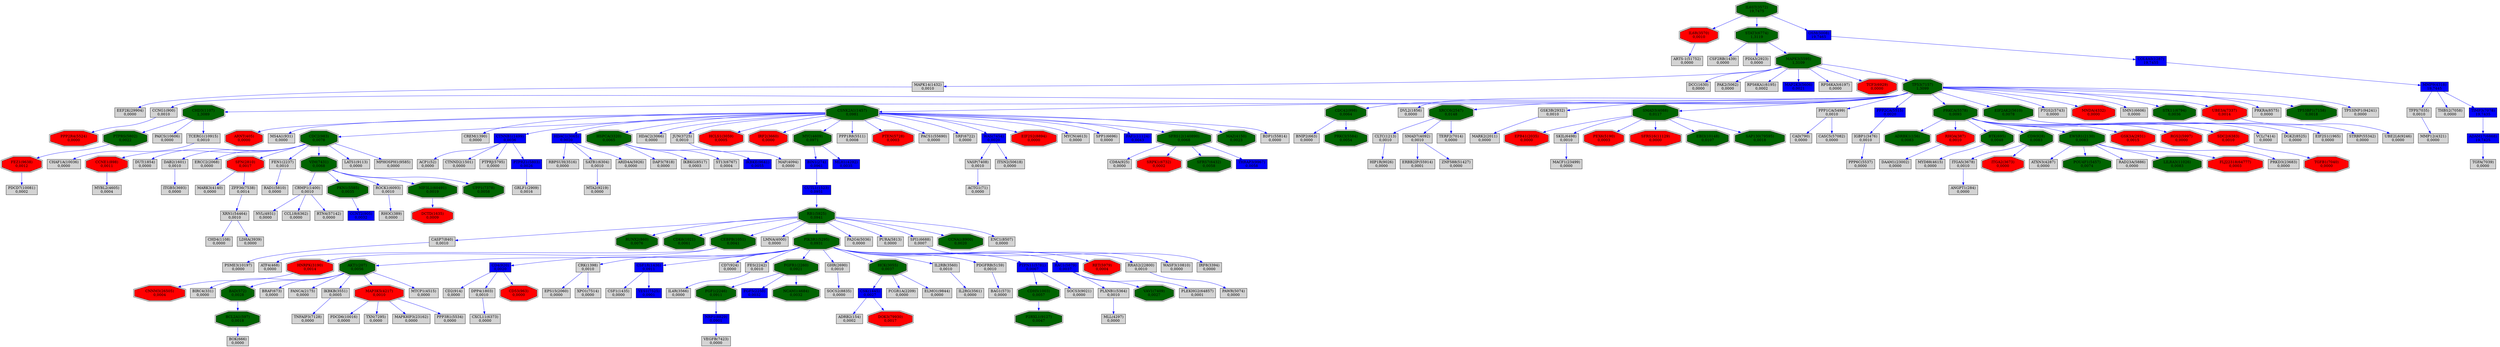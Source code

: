digraph tmp_ans4 {
N_0 [shape = box, style = filled, fillcolor = lightgray, label = "ACTG1(71)\n0,0000"];
N_1 [shape = box, style = filled, fillcolor = lightgray, label = "ADRB2(154)\n0,0002"];
N_2 [shape = doubleoctagon, style = filled, fillcolor = darkgreen, label = "ADRBK1(156)\n0,0083"];
N_3 [shape = doubleoctagon, style = filled, fillcolor = darkgreen, label = "AKT1(207)\n0,0056"];
N_4 [shape = box, style = filled, fillcolor = blue, label = "BIN1(274)\n0,0961"];
N_5 [shape = box, style = filled, fillcolor = lightgray, label = "ANGPT1(284)\n0,0000"];
N_6 [shape = box, style = filled, fillcolor = lightgray, label = "BIRC4(331)\n0,0000"];
N_7 [shape = doubleoctagon, style = filled, fillcolor = red, label = "RHOA(387)\n0,0010"];
N_8 [shape = box, style = filled, fillcolor = lightgray, label = "RHOC(389)\n0,0000"];
N_9 [shape = doubleoctagon, style = filled, fillcolor = red, label = "ARNT(405)\n0,0000"];
N_10 [shape = box, style = filled, fillcolor = lightgray, label = "BAG1(573)\n0,0000"];
N_11 [shape = doubleoctagon, style = filled, fillcolor = darkgreen, label = "BAD(572)\n0,0028"];
N_12 [shape = doubleoctagon, style = filled, fillcolor = darkgreen, label = "BCL2A1(597)\n0,0018"];
N_13 [shape = box, style = filled, fillcolor = lightgray, label = "BNIP2(663)\n0,0000"];
N_14 [shape = box, style = filled, fillcolor = lightgray, label = "BRAF(673)\n0,0000"];
N_15 [shape = doubleoctagon, style = filled, fillcolor = darkgreen, label = "BTK(695)\n0,0048"];
N_16 [shape = box, style = filled, fillcolor = lightgray, label = "CAD(790)\n0,0000"];
N_17 [shape = box, style = filled, fillcolor = lightgray, label = "CASP7(840)\n0,0010"];
N_18 [shape = doubleoctagon, style = filled, fillcolor = darkgreen, label = "RUNX2(860)\n0,0076"];
N_19 [shape = box, style = filled, fillcolor = lightgray, label = "CD2(914)\n0,0000"];
N_20 [shape = box, style = filled, fillcolor = blue, label = "CD4(920)\n0,0020"];
N_21 [shape = box, style = filled, fillcolor = lightgray, label = "CD8A(925)\n0,0000"];
N_22 [shape = doubleoctagon, style = filled, fillcolor = darkgreen, label = "CD9(928)\n0,0083"];
N_23 [shape = box, style = filled, fillcolor = lightgray, label = "MS4A1(931)\n0,0000"];
N_24 [shape = doubleoctagon, style = filled, fillcolor = red, label = "CCNE1(898)\n0,0011"];
N_25 [shape = doubleoctagon, style = filled, fillcolor = darkgreen, label = "CDC2(983)\n0,0078"];
N_26 [shape = box, style = filled, fillcolor = lightgray, label = "CCNG1(900)\n0,0010"];
N_27 [shape = doubleoctagon, style = filled, fillcolor = darkgreen, label = "CDK6(1021)\n0,0061"];
N_28 [shape = box, style = filled, fillcolor = blue, label = "CCNT2(905)\n0,0032"];
N_29 [shape = doubleoctagon, style = filled, fillcolor = darkgreen, label = "CEBPB(1051)\n0,0041"];
N_30 [shape = box, style = filled, fillcolor = lightgray, label = "ATF4(468)\n0,0000"];
N_31 [shape = doubleoctagon, style = filled, fillcolor = darkgreen, label = "CHD3(1107)\n1,3089"];
N_32 [shape = box, style = filled, fillcolor = lightgray, label = "CLTC(1213)\n0,0010"];
N_33 [shape = box, style = filled, fillcolor = lightgray, label = "CREM(1390)\n0,0000"];
N_34 [shape = box, style = filled, fillcolor = lightgray, label = "CRK(1398)\n0,0010"];
N_35 [shape = box, style = filled, fillcolor = lightgray, label = "CSF1(1435)\n0,0000"];
N_36 [shape = box, style = filled, fillcolor = blue, label = "CSF1R(1436)\n0,0911"];
N_37 [shape = box, style = filled, fillcolor = lightgray, label = "CSF2RB(1439)\n0,0000"];
N_38 [shape = box, style = filled, fillcolor = blue, label = "CSK(1445)\n0,0027"];
N_39 [shape = doubleoctagon, style = filled, fillcolor = darkgreen, label = "CDH5(1003)\n0,0057"];
N_40 [shape = doubleoctagon, style = filled, fillcolor = darkgreen, label = "CSNK2A1(1457)\n0,0981"];
N_41 [shape = box, style = filled, fillcolor = lightgray, label = "MAPK14(1432)\n0,0010"];
N_42 [shape = doubleoctagon, style = filled, fillcolor = darkgreen, label = "CDC42(998)\n0,0064"];
N_43 [shape = box, style = filled, fillcolor = lightgray, label = "ACP1(52)\n0,0000"];
N_44 [shape = box, style = filled, fillcolor = blue, label = "CTNNB1(1499)\n0,0036"];
N_45 [shape = box, style = filled, fillcolor = lightgray, label = "CTNND2(1501)\n0,0000"];
N_46 [shape = box, style = filled, fillcolor = lightgray, label = "CD7(924)\n0,0000"];
N_47 [shape = box, style = filled, fillcolor = blue, label = "COL4A5(1287)\n19,7455"];
N_48 [shape = doubleoctagon, style = filled, fillcolor = red, label = "DCTD(1635)\n0,0009"];
N_49 [shape = box, style = filled, fillcolor = lightgray, label = "DPP4(1803)\n0,0010"];
N_50 [shape = box, style = filled, fillcolor = lightgray, label = "CRMP1(1400)\n0,0010"];
N_51 [shape = box, style = filled, fillcolor = lightgray, label = "DUT(1854)\n0,0000"];
N_52 [shape = box, style = filled, fillcolor = lightgray, label = "DVL2(1856)\n0,0000"];
N_53 [shape = box, style = filled, fillcolor = lightgray, label = "DAB2(1601)\n0,0010"];
N_54 [shape = box, style = filled, fillcolor = lightgray, label = "EIF2S1(1965)\n0,0000"];
N_55 [shape = box, style = filled, fillcolor = lightgray, label = "CHD4(1108)\n0,0000"];
N_56 [shape = doubleoctagon, style = filled, fillcolor = red, label = "EPB41(2035)\n0,0000"];
N_57 [shape = box, style = filled, fillcolor = lightgray, label = "EPS15(2060)\n0,0000"];
N_58 [shape = box, style = filled, fillcolor = lightgray, label = "ERCC2(2068)\n0,0000"];
N_59 [shape = doubleoctagon, style = filled, fillcolor = darkgreen, label = "EWSR1(2130)\n0,0083"];
N_60 [shape = box, style = filled, fillcolor = lightgray, label = "FANCA(2175)\n0,0000"];
N_61 [shape = box, style = filled, fillcolor = lightgray, label = "FCGR1A(2209)\n0,0000"];
N_62 [shape = box, style = filled, fillcolor = lightgray, label = "FES(2242)\n0,0010"];
N_63 [shape = doubleoctagon, style = filled, fillcolor = darkgreen, label = "FGF1(2246)\n0,0911"];
N_64 [shape = doubleoctagon, style = filled, fillcolor = darkgreen, label = "FGFR1(2260)\n0,0921"];
N_65 [shape = box, style = filled, fillcolor = blue, label = "FGF5(2250)\n0,0032"];
N_66 [shape = doubleoctagon, style = filled, fillcolor = darkgreen, label = "XRCC6(2547)\n0,0148"];
N_67 [shape = doubleoctagon, style = filled, fillcolor = red, label = "CD53(963)\n0,0000"];
N_68 [shape = box, style = filled, fillcolor = lightgray, label = "GHR(2690)\n0,0010"];
N_69 [shape = doubleoctagon, style = filled, fillcolor = red, label = "SFN(2810)\n0,0017"];
N_70 [shape = box, style = filled, fillcolor = lightgray, label = "MARK2(2011)\n0,0000"];
N_71 [shape = box, style = filled, fillcolor = lightgray, label = "GSK3B(2932)\n0,0010"];
N_72 [shape = box, style = filled, fillcolor = lightgray, label = "PDIA3(2923)\n0,0000"];
N_73 [shape = doubleoctagon, style = filled, fillcolor = darkgreen, label = "HCK(3055)\n0,0037"];
N_74 [shape = box, style = filled, fillcolor = blue, label = "HDAC1(3065)\n0,0020"];
N_75 [shape = box, style = filled, fillcolor = blue, label = "CUTL1(1523)\n0,0951"];
N_76 [shape = box, style = filled, fillcolor = lightgray, label = "FEN1(2237)\n0,0010"];
N_77 [shape = doubleoctagon, style = filled, fillcolor = red, label = "HNRPK(3190)\n0,0014"];
N_78 [shape = doubleoctagon, style = filled, fillcolor = red, label = "GSK3A(2931)\n0,0015"];
N_79 [shape = doubleoctagon, style = filled, fillcolor = darkgreen, label = "HSPCA(3320)\n0,0065"];
N_80 [shape = box, style = filled, fillcolor = lightgray, label = "HDAC2(3066)\n0,0000"];
N_81 [shape = box, style = filled, fillcolor = lightgray, label = "IKBKB(3551)\n0,0005"];
N_82 [shape = box, style = filled, fillcolor = lightgray, label = "IL2RB(3560)\n0,0010"];
N_83 [shape = box, style = filled, fillcolor = lightgray, label = "IL2RG(3561)\n0,0000"];
N_84 [shape = doubleoctagon, style = filled, fillcolor = red, label = "IL6R(3570)\n0,0010"];
N_85 [shape = doubleoctagon, style = filled, fillcolor = darkgreen, label = "IL6ST(3572)\n19,7475"];
N_86 [shape = box, style = filled, fillcolor = lightgray, label = "IL4R(3566)\n0,0000"];
N_87 [shape = box, style = filled, fillcolor = lightgray, label = "IRF8(3394)\n0,0000"];
N_88 [shape = box, style = filled, fillcolor = lightgray, label = "ITGA5(3678)\n0,0010"];
N_89 [shape = doubleoctagon, style = filled, fillcolor = red, label = "ITGA2(3673)\n0,0000"];
N_90 [shape = box, style = filled, fillcolor = lightgray, label = "ITGB5(3693)\n0,0000"];
N_91 [shape = box, style = filled, fillcolor = lightgray, label = "JUN(3725)\n0,0010"];
N_92 [shape = box, style = filled, fillcolor = lightgray, label = "LDHA(3939)\n0,0000"];
N_93 [shape = box, style = filled, fillcolor = lightgray, label = "LMNA(4000)\n0,0000"];
N_94 [shape = doubleoctagon, style = filled, fillcolor = red, label = "HCLS1(3059)\n0,0005"];
N_95 [shape = doubleoctagon, style = filled, fillcolor = darkgreen, label = "SMAD3(4088)\n0,0117"];
N_96 [shape = box, style = filled, fillcolor = lightgray, label = "SMAD7(4092)\n0,0010"];
N_97 [shape = box, style = filled, fillcolor = lightgray, label = "MAF(4094)\n0,0000"];
N_98 [shape = box, style = filled, fillcolor = lightgray, label = "DCC(1630)\n0,0000"];
N_99 [shape = box, style = filled, fillcolor = lightgray, label = "BOK(666)\n0,0000"];
N_100 [shape = doubleoctagon, style = filled, fillcolor = red, label = "MAP3K5(4217)\n0,0010"];
N_101 [shape = box, style = filled, fillcolor = lightgray, label = "IGBP1(3476)\n0,0010"];
N_102 [shape = box, style = filled, fillcolor = lightgray, label = "MLL(4297)\n0,0000"];
N_103 [shape = box, style = filled, fillcolor = blue, label = "MMP9(4318)\n19,7445"];
N_104 [shape = box, style = filled, fillcolor = blue, label = "MLH1(4292)\n0,0035"];
N_105 [shape = box, style = filled, fillcolor = lightgray, label = "MYBL2(4605)\n0,0004"];
N_106 [shape = box, style = filled, fillcolor = lightgray, label = "MYD88(4615)\n0,0000"];
N_107 [shape = doubleoctagon, style = filled, fillcolor = darkgreen, label = "NCAM1(4684)\n0,0032"];
N_108 [shape = doubleoctagon, style = filled, fillcolor = red, label = "IRF2(3660)\n0,0000"];
N_109 [shape = doubleoctagon, style = filled, fillcolor = darkgreen, label = "MYC(4609)\n0,0971"];
N_110 [shape = box, style = filled, fillcolor = lightgray, label = "RBPSUH(3516)\n0,0000"];
N_111 [shape = box, style = filled, fillcolor = lightgray, label = "PAK2(5062)\n0,0000"];
N_112 [shape = box, style = filled, fillcolor = lightgray, label = "PAWR(5074)\n0,0000"];
N_113 [shape = box, style = filled, fillcolor = lightgray, label = "PDGFRB(5159)\n0,0010"];
N_114 [shape = doubleoctagon, style = filled, fillcolor = darkgreen, label = "PIK3R1(5295)\n0,0931"];
N_115 [shape = box, style = filled, fillcolor = lightgray, label = "MARK3(4140)\n0,0000"];
N_116 [shape = box, style = filled, fillcolor = lightgray, label = "MMP12(4321)\n0,0000"];
N_117 [shape = box, style = filled, fillcolor = lightgray, label = "PPP1CA(5499)\n0,0010"];
N_118 [shape = box, style = filled, fillcolor = blue, label = "PPP2CA(5515)\n0,0020"];
N_119 [shape = box, style = filled, fillcolor = lightgray, label = "PPP1R8(5511)\n0,0008"];
N_120 [shape = doubleoctagon, style = filled, fillcolor = darkgreen, label = "PRKCA(5578)\n0,0093"];
N_121 [shape = box, style = filled, fillcolor = lightgray, label = "PA2G4(5036)\n0,0000"];
N_122 [shape = doubleoctagon, style = filled, fillcolor = darkgreen, label = "PKN1(5585)\n0,0035"];
N_123 [shape = doubleoctagon, style = filled, fillcolor = darkgreen, label = "MAPK3(5595)\n1,3109"];
N_124 [shape = doubleoctagon, style = filled, fillcolor = darkgreen, label = "PRKCI(5584)\n0,0054"];
N_125 [shape = doubleoctagon, style = filled, fillcolor = darkgreen, label = "EIF2AK2(5610)\n0,0078"];
N_126 [shape = box, style = filled, fillcolor = lightgray, label = "ATXN3(4287)\n0,0000"];
N_127 [shape = box, style = filled, fillcolor = lightgray, label = "PTGS2(5743)\n0,0000"];
N_128 [shape = box, style = filled, fillcolor = lightgray, label = "GRLF1(2909)\n0,0016"];
N_129 [shape = box, style = filled, fillcolor = lightgray, label = "PURA(5813)\n0,0000"];
N_130 [shape = box, style = filled, fillcolor = blue, label = "PTPN11(5781)\n0,0067"];
N_131 [shape = doubleoctagon, style = filled, fillcolor = red, label = "PTEN(5728)\n0,0003"];
N_132 [shape = box, style = filled, fillcolor = blue, label = "RAC1(5879)\n0,0037"];
N_133 [shape = box, style = filled, fillcolor = lightgray, label = "PLXNB1(5364)\n0,0010"];
N_134 [shape = box, style = filled, fillcolor = lightgray, label = "RAD1(5810)\n0,0000"];
N_135 [shape = doubleoctagon, style = filled, fillcolor = darkgreen, label = "RB1(5925)\n0,0941"];
N_136 [shape = doubleoctagon, style = filled, fillcolor = red, label = "MNDA(4332)\n0,0000"];
N_137 [shape = doubleoctagon, style = filled, fillcolor = red, label = "RET(5979)\n0,0004"];
N_138 [shape = doubleoctagon, style = filled, fillcolor = darkgreen, label = "POU4F1(5457)\n0,0074"];
N_139 [shape = box, style = filled, fillcolor = lightgray, label = "ROCK1(6093)\n0,0010"];
N_140 [shape = box, style = filled, fillcolor = lightgray, label = "NVL(4931)\n0,0000"];
N_141 [shape = box, style = filled, fillcolor = lightgray, label = "RAD23A(5886)\n0,0000"];
N_142 [shape = box, style = filled, fillcolor = lightgray, label = "RPS6KA1(6195)\n0,0002"];
N_143 [shape = box, style = filled, fillcolor = blue, label = "MAP2K3(5606)\n0,0021"];
N_144 [shape = box, style = filled, fillcolor = lightgray, label = "SATB1(6304)\n0,0010"];
N_145 [shape = doubleoctagon, style = filled, fillcolor = red, label = "RGS2(5997)\n0,0000"];
N_146 [shape = box, style = filled, fillcolor = lightgray, label = "PACS1(55690)\n0,0000"];
N_147 [shape = box, style = filled, fillcolor = lightgray, label = "PTPRJ(5795)\n0,0000"];
N_148 [shape = doubleoctagon, style = filled, fillcolor = red, label = "SDC2(6383)\n0,0010"];
N_149 [shape = box, style = filled, fillcolor = lightgray, label = "SKIL(6498)\n0,0010"];
N_150 [shape = box, style = filled, fillcolor = lightgray, label = "SMN1(6606)\n0,0000"];
N_151 [shape = box, style = filled, fillcolor = lightgray, label = "SPI1(6688)\n0,0007"];
N_152 [shape = box, style = filled, fillcolor = lightgray, label = "SRF(6722)\n0,0000"];
N_153 [shape = doubleoctagon, style = filled, fillcolor = red, label = "SRPK1(6732)\n0,0002"];
N_154 [shape = doubleoctagon, style = filled, fillcolor = darkgreen, label = "STAT3(6774)\n1,3119"];
N_155 [shape = box, style = filled, fillcolor = lightgray, label = "RPS6KA3(6197)\n0,0000"];
N_156 [shape = doubleoctagon, style = filled, fillcolor = darkgreen, label = "STK11(6794)\n0,0036"];
N_157 [shape = doubleoctagon, style = filled, fillcolor = red, label = "TCF3(6929)\n0,0000"];
N_158 [shape = box, style = filled, fillcolor = lightgray, label = "TERF2(7014)\n0,0000"];
N_159 [shape = box, style = filled, fillcolor = blue, label = "ADAM17(6868)\n19,7425"];
N_160 [shape = box, style = filled, fillcolor = lightgray, label = "TGFA(7039)\n0,0000"];
N_161 [shape = doubleoctagon, style = filled, fillcolor = red, label = "TGFB1(7040)\n0,0000"];
N_162 [shape = box, style = filled, fillcolor = lightgray, label = "TFPI(7035)\n0,0010"];
N_163 [shape = box, style = filled, fillcolor = lightgray, label = "THBS2(7058)\n0,0000"];
N_164 [shape = box, style = filled, fillcolor = lightgray, label = "CCL18(6362)\n0,0000"];
N_165 [shape = box, style = filled, fillcolor = lightgray, label = "TNFAIP3(7128)\n0,0000"];
N_166 [shape = doubleoctagon, style = filled, fillcolor = darkgreen, label = "TP53(7157)\n1,3099"];
N_167 [shape = doubleoctagon, style = filled, fillcolor = red, label = "UBE3A(7337)\n0,0014"];
N_168 [shape = box, style = filled, fillcolor = lightgray, label = "VASP(7408)\n0,0010"];
N_169 [shape = box, style = filled, fillcolor = lightgray, label = "VEGFB(7423)\n0,0000"];
N_170 [shape = doubleoctagon, style = filled, fillcolor = darkgreen, label = "VIM(7431)\n0,0068"];
N_171 [shape = box, style = filled, fillcolor = blue, label = "WAS(7454)\n0,0020"];
N_172 [shape = box, style = filled, fillcolor = lightgray, label = "XPO1(7514)\n0,0000"];
N_173 [shape = doubleoctagon, style = filled, fillcolor = darkgreen, label = "VAV1(7409)\n0,0027"];
N_174 [shape = box, style = filled, fillcolor = blue, label = "YES1(7525)\n0,0901"];
N_175 [shape = box, style = filled, fillcolor = lightgray, label = "DAP3(7818)\n0,0000"];
N_176 [shape = box, style = filled, fillcolor = lightgray, label = "ZFP36(7538)\n0,0014"];
N_177 [shape = doubleoctagon, style = filled, fillcolor = darkgreen, label = "SFRS7(6432)\n0,0058"];
N_178 [shape = box, style = filled, fillcolor = lightgray, label = "VCL(7414)\n0,0000"];
N_179 [shape = doubleoctagon, style = filled, fillcolor = darkgreen, label = "PTPRS(5802)\n0,0022"];
N_180 [shape = box, style = filled, fillcolor = lightgray, label = "IKBKG(8517)\n0,0003"];
N_181 [shape = box, style = filled, fillcolor = lightgray, label = "PRKRA(8575)\n0,0000"];
N_182 [shape = box, style = filled, fillcolor = blue, label = "NRP1(8829)\n0,0901"];
N_183 [shape = box, style = filled, fillcolor = lightgray, label = "ARID4A(5926)\n0,0000"];
N_184 [shape = doubleoctagon, style = filled, fillcolor = darkgreen, label = "CCNA1(8900)\n0,0020"];
N_185 [shape = box, style = filled, fillcolor = lightgray, label = "SOCS2(8835)\n0,0000"];
N_186 [shape = doubleoctagon, style = filled, fillcolor = red, label = "EIF2S2(8894)\n0,0000"];
N_187 [shape = box, style = filled, fillcolor = lightgray, label = "MYCN(4613)\n0,0000"];
N_188 [shape = box, style = filled, fillcolor = lightgray, label = "LATS1(9113)\n0,0000"];
N_189 [shape = box, style = filled, fillcolor = blue, label = "OSM(5008)\n19,7465"];
N_190 [shape = box, style = filled, fillcolor = lightgray, label = "SPP1(6696)\n0,0000"];
N_191 [shape = box, style = filled, fillcolor = lightgray, label = "ST13(6767)\n0,0004"];
N_192 [shape = doubleoctagon, style = filled, fillcolor = red, label = "FEZ1(9638)\n0,0012"];
N_193 [shape = doubleoctagon, style = filled, fillcolor = darkgreen, label = "TP53BP1(7158)\n0,0018"];
N_194 [shape = box, style = filled, fillcolor = lightgray, label = "UBE2L6(9246)\n0,0000"];
N_195 [shape = box, style = filled, fillcolor = blue, label = "IKBKE(9641)\n0,0055"];
N_196 [shape = box, style = filled, fillcolor = lightgray, label = "PDCD6(10016)\n0,0000"];
N_197 [shape = box, style = filled, fillcolor = lightgray, label = "DGKZ(8525)\n0,0000"];
N_198 [shape = box, style = filled, fillcolor = lightgray, label = "CHAF1A(10036)\n0,0000"];
N_199 [shape = box, style = filled, fillcolor = lightgray, label = "PSME3(10197)\n0,0000"];
N_200 [shape = box, style = filled, fillcolor = lightgray, label = "PAICS(10606)\n0,0000"];
N_201 [shape = box, style = filled, fillcolor = lightgray, label = "TXN(7295)\n0,0000"];
N_202 [shape = box, style = filled, fillcolor = lightgray, label = "TCERG1(10915)\n0,0010"];
N_203 [shape = box, style = filled, fillcolor = blue, label = "FAF1(11124)\n0,0043"];
N_204 [shape = box, style = filled, fillcolor = lightgray, label = "MTA2(9219)\n0,0000"];
N_205 [shape = box, style = filled, fillcolor = lightgray, label = "MAPK8IP3(23162)\n0,0000"];
N_206 [shape = box, style = filled, fillcolor = lightgray, label = "MACF1(23499)\n0,0000"];
N_207 [shape = box, style = filled, fillcolor = blue, label = "PTPRZ1(5803)\n0,0026"];
N_208 [shape = box, style = filled, fillcolor = lightgray, label = "ITSN2(50618)\n0,0000"];
N_209 [shape = box, style = filled, fillcolor = lightgray, label = "RRAS2(22800)\n0,0010"];
N_210 [shape = box, style = filled, fillcolor = lightgray, label = "XRN1(54464)\n0,0010"];
N_211 [shape = box, style = filled, fillcolor = lightgray, label = "PDCD7(10081)\n0,0002"];
N_212 [shape = doubleoctagon, style = filled, fillcolor = red, label = "PEX6(5190)\n0,0003"];
N_213 [shape = box, style = filled, fillcolor = lightgray, label = "ERBB2IP(55914)\n0,0001"];
N_214 [shape = doubleoctagon, style = filled, fillcolor = red, label = "SFRS16(11129)\n0,0000"];
N_215 [shape = doubleoctagon, style = filled, fillcolor = darkgreen, label = "NIF3L1(60491)\n0,0019"];
N_216 [shape = box, style = filled, fillcolor = lightgray, label = "RTN4(57142)\n0,0000"];
N_217 [shape = box, style = filled, fillcolor = lightgray, label = "CASC5(57082)\n0,0000"];
N_218 [shape = box, style = filled, fillcolor = blue, label = "THRAP3(9967)\n0,0058"];
N_219 [shape = doubleoctagon, style = filled, fillcolor = darkgreen, label = "SFRS12(140890)\n0,0068"];
N_220 [shape = doubleoctagon, style = filled, fillcolor = red, label = "DOK3(79930)\n0,0017"];
N_221 [shape = box, style = filled, fillcolor = lightgray, label = "HIP1R(9026)\n0,0000"];
N_222 [shape = box, style = filled, fillcolor = lightgray, label = "WASF3(10810)\n0,0000"];
N_223 [shape = box, style = filled, fillcolor = lightgray, label = "MTCP1(4515)\n0,0000"];
N_224 [shape = box, style = filled, fillcolor = lightgray, label = "DAAM1(23002)\n0,0000"];
N_225 [shape = box, style = filled, fillcolor = lightgray, label = "PLEKHG2(64857)\n0,0001"];
N_226 [shape = box, style = filled, fillcolor = lightgray, label = "ELMO1(9844)\n0,0000"];
N_227 [shape = doubleoctagon, style = filled, fillcolor = darkgreen, label = "EBI3(10148)\n0,0107"];
N_228 [shape = box, style = filled, fillcolor = lightgray, label = "MPHOSPH1(9585)\n0,0000"];
N_229 [shape = doubleoctagon, style = filled, fillcolor = red, label = "PPP2R4(5524)\n0,0000"];
N_230 [shape = box, style = filled, fillcolor = lightgray, label = "CXCL11(6373)\n0,0000"];
N_231 [shape = box, style = filled, fillcolor = lightgray, label = "SOCS3(9021)\n0,0000"];
N_232 [shape = doubleoctagon, style = filled, fillcolor = darkgreen, label = "P2RXL1(9127)\n0,0047"];
N_233 [shape = doubleoctagon, style = filled, fillcolor = darkgreen, label = "MAZ(4150)\n0,0023"];
N_234 [shape = box, style = filled, fillcolor = lightgray, label = "BDP1(55814)\n0,0000"];
N_235 [shape = box, style = filled, fillcolor = lightgray, label = "EEF2K(29904)\n0,0000"];
N_236 [shape = doubleoctagon, style = filled, fillcolor = darkgreen, label = "LILRA3(11026)\n0,0083"];
N_237 [shape = doubleoctagon, style = filled, fillcolor = red, label = "FLJ22318(64777)\n0,0003"];
N_238 [shape = box, style = filled, fillcolor = lightgray, label = "PPP3R1(5534)\n0,0000"];
N_239 [shape = doubleoctagon, style = filled, fillcolor = red, label = "CNNM3(26505)\n0,0004"];
N_240 [shape = box, style = filled, fillcolor = lightgray, label = "PRKD3(23683)\n0,0000"];
N_241 [shape = box, style = filled, fillcolor = lightgray, label = "ARTS-1(51752)\n0,0000"];
N_242 [shape = box, style = filled, fillcolor = blue, label = "TIMP3(7078)\n19,7435"];
N_243 [shape = doubleoctagon, style = filled, fillcolor = darkgreen, label = "SAP130(79595)\n0,0018"];
N_244 [shape = box, style = filled, fillcolor = lightgray, label = "ZNF588(51427)\n0,0000"];
N_245 [shape = box, style = filled, fillcolor = lightgray, label = "PPP6C(5537)\n0,0000"];
N_246 [shape = box, style = filled, fillcolor = lightgray, label = "STRBP(55342)\n0,0000"];
N_247 [shape = box, style = filled, fillcolor = lightgray, label = "ENC1(8507)\n0,0000"];
N_248 [shape = box, style = filled, fillcolor = lightgray, label = "TP53INP1(94241)\n0,0000"];
N_249 [shape = doubleoctagon, style = filled, fillcolor = darkgreen, label = "UPP1(7378)\n0,0058"];
N_3 -> N_6 [ color = blue ];
N_3 -> N_11 [ color = blue ];
N_11 -> N_12 [ color = blue ];
N_3 -> N_14 [ color = blue ];
N_20 -> N_19 [ color = blue ];
N_25 -> N_24 [ color = blue ];
N_29 -> N_30 [ color = blue ];
N_36 -> N_35 [ color = blue ];
N_38 -> N_1 [ color = blue ];
N_40 -> N_9 [ color = blue ];
N_40 -> N_23 [ color = blue ];
N_40 -> N_25 [ color = blue ];
N_40 -> N_33 [ color = blue ];
N_42 -> N_13 [ color = blue ];
N_40 -> N_44 [ color = blue ];
N_44 -> N_43 [ color = blue ];
N_44 -> N_45 [ color = blue ];
N_20 -> N_49 [ color = blue ];
N_25 -> N_51 [ color = blue ];
N_25 -> N_53 [ color = blue ];
N_34 -> N_57 [ color = blue ];
N_25 -> N_58 [ color = blue ];
N_3 -> N_60 [ color = blue ];
N_64 -> N_63 [ color = blue ];
N_64 -> N_65 [ color = blue ];
N_66 -> N_32 [ color = blue ];
N_20 -> N_67 [ color = blue ];
N_25 -> N_69 [ color = blue ];
N_71 -> N_70 [ color = blue ];
N_73 -> N_38 [ color = blue ];
N_73 -> N_61 [ color = blue ];
N_40 -> N_74 [ color = blue ];
N_4 -> N_75 [ color = blue ];
N_25 -> N_76 [ color = blue ];
N_29 -> N_77 [ color = blue ];
N_40 -> N_79 [ color = blue ];
N_40 -> N_80 [ color = blue ];
N_3 -> N_81 [ color = blue ];
N_82 -> N_83 [ color = blue ];
N_85 -> N_84 [ color = blue ];
N_62 -> N_86 [ color = blue ];
N_88 -> N_5 [ color = blue ];
N_22 -> N_88 [ color = blue ];
N_22 -> N_89 [ color = blue ];
N_53 -> N_90 [ color = blue ];
N_40 -> N_91 [ color = blue ];
N_40 -> N_94 [ color = blue ];
N_95 -> N_56 [ color = blue ];
N_66 -> N_96 [ color = blue ];
N_91 -> N_97 [ color = blue ];
N_12 -> N_99 [ color = blue ];
N_3 -> N_100 [ color = blue ];
N_47 -> N_103 [ color = blue ];
N_24 -> N_105 [ color = blue ];
N_15 -> N_106 [ color = blue ];
N_64 -> N_107 [ color = blue ];
N_40 -> N_108 [ color = blue ];
N_109 -> N_4 [ color = blue ];
N_40 -> N_109 [ color = blue ];
N_109 -> N_104 [ color = blue ];
N_74 -> N_110 [ color = blue ];
N_113 -> N_10 [ color = blue ];
N_114 -> N_3 [ color = blue ];
N_114 -> N_20 [ color = blue ];
N_114 -> N_34 [ color = blue ];
N_114 -> N_36 [ color = blue ];
N_114 -> N_46 [ color = blue ];
N_114 -> N_62 [ color = blue ];
N_114 -> N_64 [ color = blue ];
N_114 -> N_68 [ color = blue ];
N_114 -> N_73 [ color = blue ];
N_114 -> N_82 [ color = blue ];
N_114 -> N_113 [ color = blue ];
N_69 -> N_115 [ color = blue ];
N_117 -> N_16 [ color = blue ];
N_118 -> N_101 [ color = blue ];
N_40 -> N_119 [ color = blue ];
N_120 -> N_2 [ color = blue ];
N_120 -> N_7 [ color = blue ];
N_120 -> N_15 [ color = blue ];
N_120 -> N_22 [ color = blue ];
N_120 -> N_59 [ color = blue ];
N_120 -> N_78 [ color = blue ];
N_122 -> N_28 [ color = blue ];
N_123 -> N_41 [ color = blue ];
N_123 -> N_98 [ color = blue ];
N_123 -> N_111 [ color = blue ];
N_42 -> N_124 [ color = blue ];
N_125 -> N_54 [ color = blue ];
N_59 -> N_126 [ color = blue ];
N_130 -> N_39 [ color = blue ];
N_114 -> N_130 [ color = blue ];
N_40 -> N_131 [ color = blue ];
N_114 -> N_132 [ color = blue ];
N_133 -> N_102 [ color = blue ];
N_132 -> N_133 [ color = blue ];
N_76 -> N_134 [ color = blue ];
N_135 -> N_17 [ color = blue ];
N_135 -> N_18 [ color = blue ];
N_135 -> N_27 [ color = blue ];
N_135 -> N_29 [ color = blue ];
N_75 -> N_135 [ color = blue ];
N_135 -> N_93 [ color = blue ];
N_135 -> N_114 [ color = blue ];
N_135 -> N_121 [ color = blue ];
N_135 -> N_129 [ color = blue ];
N_114 -> N_137 [ color = blue ];
N_59 -> N_138 [ color = blue ];
N_139 -> N_8 [ color = blue ];
N_50 -> N_140 [ color = blue ];
N_59 -> N_141 [ color = blue ];
N_123 -> N_142 [ color = blue ];
N_123 -> N_143 [ color = blue ];
N_74 -> N_144 [ color = blue ];
N_120 -> N_145 [ color = blue ];
N_40 -> N_146 [ color = blue ];
N_44 -> N_147 [ color = blue ];
N_120 -> N_148 [ color = blue ];
N_95 -> N_149 [ color = blue ];
N_151 -> N_87 [ color = blue ];
N_135 -> N_151 [ color = blue ];
N_40 -> N_152 [ color = blue ];
N_154 -> N_37 [ color = blue ];
N_154 -> N_72 [ color = blue ];
N_85 -> N_154 [ color = blue ];
N_154 -> N_123 [ color = blue ];
N_123 -> N_155 [ color = blue ];
N_123 -> N_157 [ color = blue ];
N_66 -> N_158 [ color = blue ];
N_159 -> N_160 [ color = blue ];
N_148 -> N_161 [ color = blue ];
N_103 -> N_162 [ color = blue ];
N_162 -> N_116 [ color = blue ];
N_103 -> N_163 [ color = blue ];
N_50 -> N_164 [ color = blue ];
N_81 -> N_165 [ color = blue ];
N_166 -> N_26 [ color = blue ];
N_166 -> N_31 [ color = blue ];
N_166 -> N_40 [ color = blue ];
N_166 -> N_42 [ color = blue ];
N_166 -> N_52 [ color = blue ];
N_166 -> N_66 [ color = blue ];
N_166 -> N_71 [ color = blue ];
N_166 -> N_95 [ color = blue ];
N_166 -> N_117 [ color = blue ];
N_166 -> N_118 [ color = blue ];
N_166 -> N_120 [ color = blue ];
N_123 -> N_166 [ color = blue ];
N_166 -> N_125 [ color = blue ];
N_166 -> N_127 [ color = blue ];
N_166 -> N_136 [ color = blue ];
N_166 -> N_150 [ color = blue ];
N_166 -> N_156 [ color = blue ];
N_166 -> N_167 [ color = blue ];
N_168 -> N_0 [ color = blue ];
N_25 -> N_170 [ color = blue ];
N_170 -> N_50 [ color = blue ];
N_170 -> N_122 [ color = blue ];
N_170 -> N_139 [ color = blue ];
N_40 -> N_171 [ color = blue ];
N_171 -> N_168 [ color = blue ];
N_34 -> N_172 [ color = blue ];
N_132 -> N_173 [ color = blue ];
N_36 -> N_174 [ color = blue ];
N_79 -> N_175 [ color = blue ];
N_69 -> N_176 [ color = blue ];
N_120 -> N_178 [ color = blue ];
N_31 -> N_179 [ color = blue ];
N_79 -> N_180 [ color = blue ];
N_166 -> N_181 [ color = blue ];
N_63 -> N_182 [ color = blue ];
N_182 -> N_169 [ color = blue ];
N_74 -> N_183 [ color = blue ];
N_135 -> N_184 [ color = blue ];
N_68 -> N_185 [ color = blue ];
N_40 -> N_186 [ color = blue ];
N_40 -> N_187 [ color = blue ];
N_25 -> N_188 [ color = blue ];
N_189 -> N_47 [ color = blue ];
N_85 -> N_189 [ color = blue ];
N_40 -> N_190 [ color = blue ];
N_79 -> N_191 [ color = blue ];
N_179 -> N_192 [ color = blue ];
N_166 -> N_193 [ color = blue ];
N_167 -> N_194 [ color = blue ];
N_79 -> N_195 [ color = blue ];
N_100 -> N_196 [ color = blue ];
N_120 -> N_197 [ color = blue ];
N_17 -> N_199 [ color = blue ];
N_31 -> N_200 [ color = blue ];
N_100 -> N_201 [ color = blue ];
N_31 -> N_202 [ color = blue ];
N_202 -> N_198 [ color = blue ];
N_40 -> N_203 [ color = blue ];
N_144 -> N_204 [ color = blue ];
N_100 -> N_205 [ color = blue ];
N_149 -> N_206 [ color = blue ];
N_44 -> N_207 [ color = blue ];
N_207 -> N_128 [ color = blue ];
N_171 -> N_208 [ color = blue ];
N_209 -> N_112 [ color = blue ];
N_114 -> N_209 [ color = blue ];
N_210 -> N_55 [ color = blue ];
N_210 -> N_92 [ color = blue ];
N_176 -> N_210 [ color = blue ];
N_192 -> N_211 [ color = blue ];
N_95 -> N_212 [ color = blue ];
N_96 -> N_213 [ color = blue ];
N_95 -> N_214 [ color = blue ];
N_215 -> N_48 [ color = blue ];
N_170 -> N_215 [ color = blue ];
N_50 -> N_216 [ color = blue ];
N_117 -> N_217 [ color = blue ];
N_219 -> N_21 [ color = blue ];
N_40 -> N_219 [ color = blue ];
N_219 -> N_153 [ color = blue ];
N_219 -> N_177 [ color = blue ];
N_219 -> N_218 [ color = blue ];
N_38 -> N_220 [ color = blue ];
N_32 -> N_221 [ color = blue ];
N_114 -> N_222 [ color = blue ];
N_3 -> N_223 [ color = blue ];
N_7 -> N_224 [ color = blue ];
N_132 -> N_225 [ color = blue ];
N_73 -> N_226 [ color = blue ];
N_95 -> N_227 [ color = blue ];
N_25 -> N_228 [ color = blue ];
N_26 -> N_229 [ color = blue ];
N_49 -> N_230 [ color = blue ];
N_130 -> N_231 [ color = blue ];
N_39 -> N_232 [ color = blue ];
N_40 -> N_233 [ color = blue ];
N_40 -> N_234 [ color = blue ];
N_41 -> N_235 [ color = blue ];
N_59 -> N_236 [ color = blue ];
N_59 -> N_237 [ color = blue ];
N_100 -> N_238 [ color = blue ];
N_77 -> N_239 [ color = blue ];
N_78 -> N_240 [ color = blue ];
N_84 -> N_241 [ color = blue ];
N_103 -> N_242 [ color = blue ];
N_242 -> N_159 [ color = blue ];
N_95 -> N_243 [ color = blue ];
N_96 -> N_244 [ color = blue ];
N_101 -> N_245 [ color = blue ];
N_125 -> N_246 [ color = blue ];
N_135 -> N_247 [ color = blue ];
N_166 -> N_248 [ color = blue ];
N_170 -> N_249 [ color = blue ];
}
